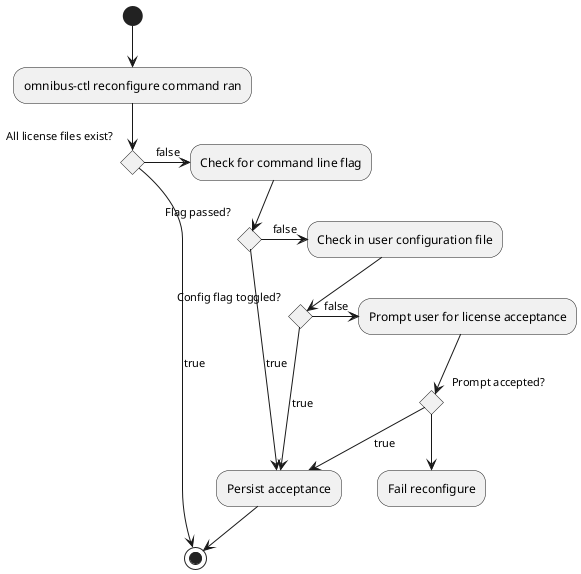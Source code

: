 @startuml "server"
(*) --> "omnibus-ctl reconfigure command ran"

if "All license files exist?" then
  -->[true] (*)
else
  ->[false] "Check for command line flag"
  if "Flag passed?" then
    -->[true] "Persist acceptance"
  else
    ->[false] "Check in user configuration file"
    if "Config flag toggled?" then
      -->[true] "Persist acceptance"
    else
      ->[false] "Prompt user for license acceptance"
      if "Prompt accepted?" then
        -->[true] "Persist acceptance"
      else
        --> "Fail reconfigure"
      endif
    endif
  endif
endif
"Persist acceptance" --> (*)
@enduml
